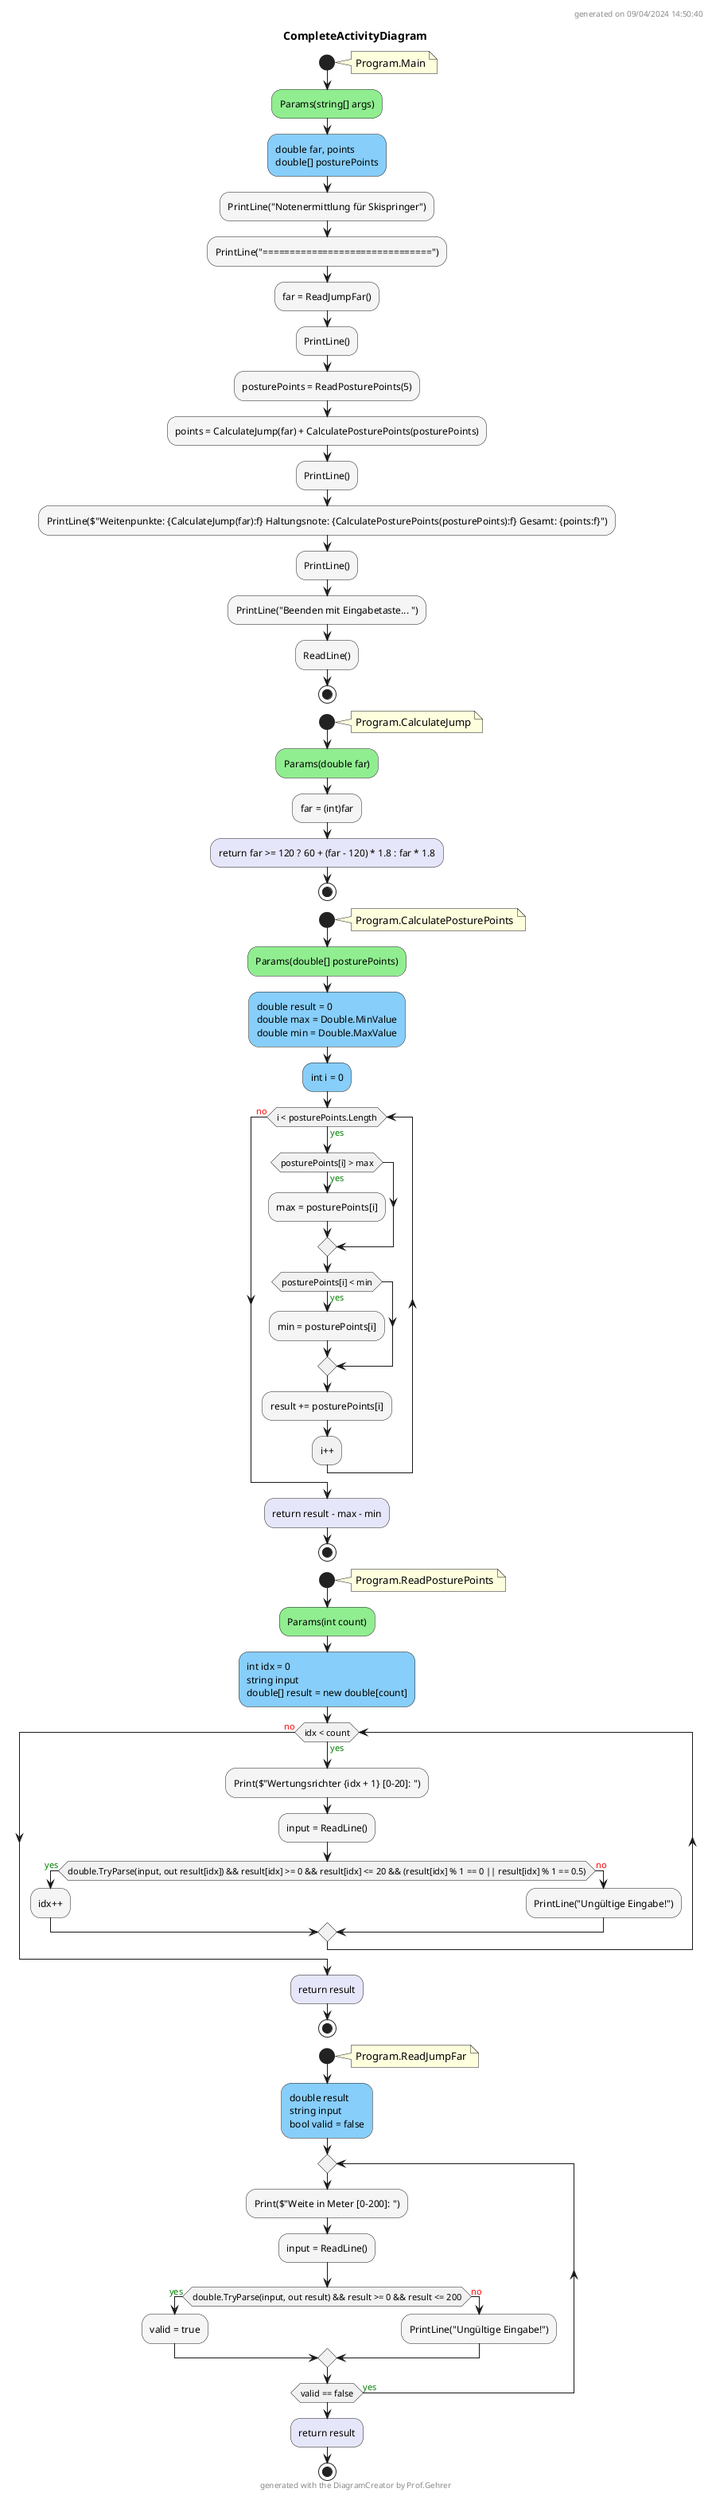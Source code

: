 @startuml CompleteActivityDiagram
header
generated on 09/04/2024 14:50:40
end header
title CompleteActivityDiagram
start
note right:  Program.Main
#LightGreen:Params(string[] args);
#LightSkyBlue:double far, points\ndouble[] posturePoints;
#WhiteSmoke:PrintLine("Notenermittlung für Skispringer");
#WhiteSmoke:PrintLine("===============================");
#WhiteSmoke:far = ReadJumpFar();
#WhiteSmoke:PrintLine();
#WhiteSmoke:posturePoints = ReadPosturePoints(5);
#WhiteSmoke:points = CalculateJump(far) + CalculatePosturePoints(posturePoints);
#WhiteSmoke:PrintLine();
#WhiteSmoke:PrintLine($"Weitenpunkte: {CalculateJump(far):f} Haltungsnote: {CalculatePosturePoints(posturePoints):f} Gesamt: {points:f}");
#WhiteSmoke:PrintLine();
#WhiteSmoke:PrintLine("Beenden mit Eingabetaste... ");
#WhiteSmoke:ReadLine();
stop
start
note right:  Program.CalculateJump
#LightGreen:Params(double far);
#WhiteSmoke:far = (int)far;
#Lavender:return far >= 120 ? 60 + (far - 120) * 1.8 : far * 1.8;
stop
start
note right:  Program.CalculatePosturePoints
#LightGreen:Params(double[] posturePoints);
#LightSkyBlue:double result = 0\ndouble max = Double.MinValue\ndouble min = Double.MaxValue;
#LightSkyBlue:int i = 0;
while (i < posturePoints.Length) is (<color:green>yes)
        if (posturePoints[i] > max) then (<color:green>yes)
                #WhiteSmoke:max = posturePoints[i];
        endif
        if (posturePoints[i] < min) then (<color:green>yes)
                #WhiteSmoke:min = posturePoints[i];
        endif
        #WhiteSmoke:result += posturePoints[i];
:i++;
endwhile (<color:red>no)
#Lavender:return result - max - min;
stop
start
note right:  Program.ReadPosturePoints
#LightGreen:Params(int count);
#LightSkyBlue:int idx = 0\nstring input\ndouble[] result = new double[count];
while (idx < count) is (<color:green>yes)
        #WhiteSmoke:Print($"Wertungsrichter {idx + 1} [0-20]: ");
        #WhiteSmoke:input = ReadLine();
        if (double.TryParse(input, out result[idx]) && result[idx] >= 0 && result[idx] <= 20 && (result[idx] % 1 == 0 || result[idx] % 1 == 0.5)) then (<color:green>yes)
                #WhiteSmoke:idx++;
            else (<color:red>no)
                    #WhiteSmoke:PrintLine("Ungültige Eingabe!");
        endif
endwhile (<color:red>no)
#Lavender:return result;
stop
start
note right:  Program.ReadJumpFar
#LightSkyBlue:double result\nstring input\nbool valid = false;
repeat
        #WhiteSmoke:Print($"Weite in Meter [0-200]: ");
        #WhiteSmoke:input = ReadLine();
        if (double.TryParse(input, out result) && result >= 0 && result <= 200) then (<color:green>yes)
                #WhiteSmoke:valid = true;
            else (<color:red>no)
                    #WhiteSmoke:PrintLine("Ungültige Eingabe!");
        endif
repeat while (valid == false) is (<color:green>yes)
#Lavender:return result;
stop
footer
generated with the DiagramCreator by Prof.Gehrer
end footer
@enduml
